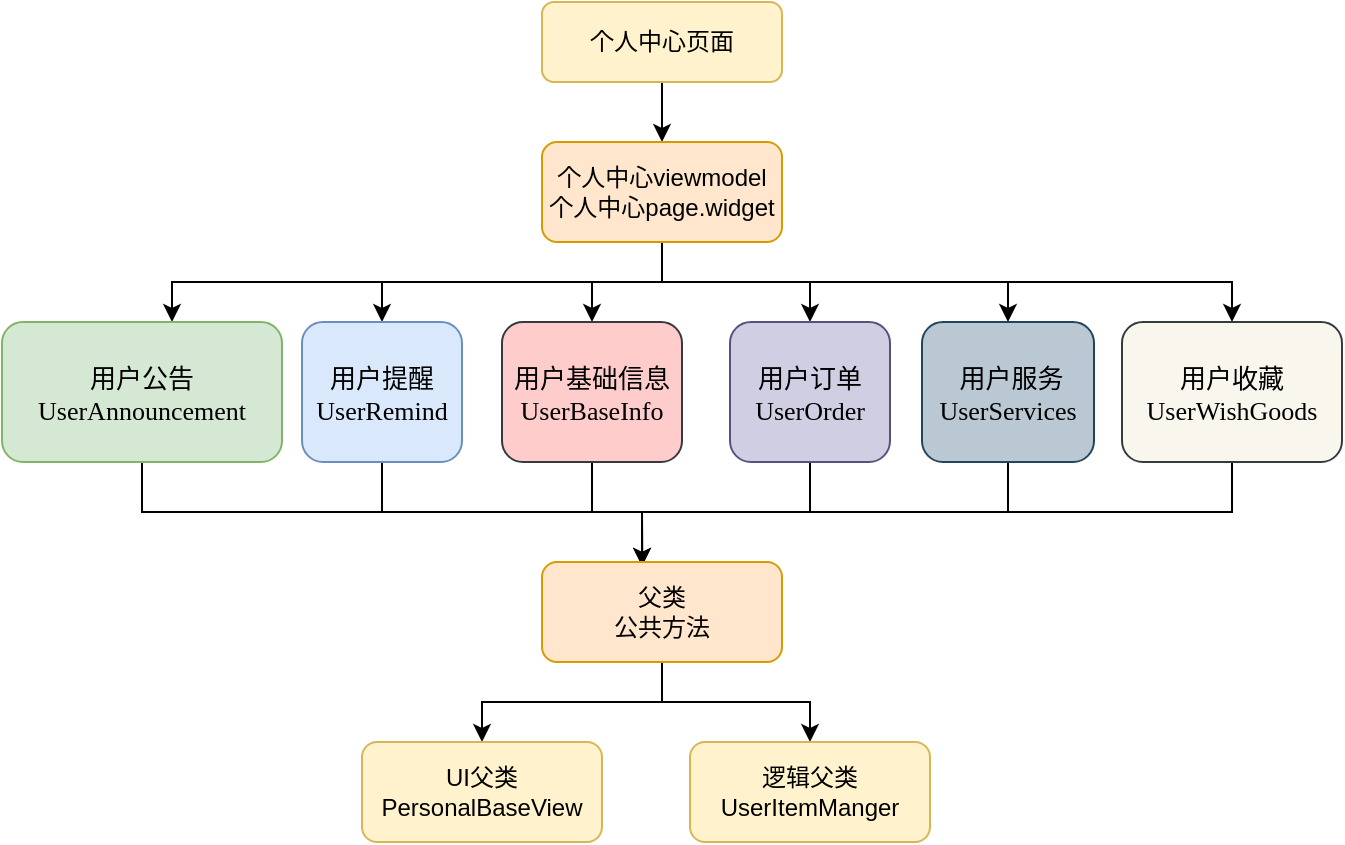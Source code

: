 <mxfile version="20.3.0" type="github">
  <diagram id="S-PRBfSUcIhuOkkNwVfM" name="第 1 页">
    <mxGraphModel dx="627" dy="453" grid="1" gridSize="10" guides="1" tooltips="1" connect="1" arrows="1" fold="1" page="1" pageScale="1" pageWidth="827" pageHeight="1169" math="0" shadow="0">
      <root>
        <mxCell id="0" />
        <mxCell id="1" parent="0" />
        <mxCell id="S0O6cVUTQWcl8Qn8XoUa-9" style="edgeStyle=orthogonalEdgeStyle;rounded=0;orthogonalLoop=1;jettySize=auto;html=1;exitX=0.5;exitY=1;exitDx=0;exitDy=0;" edge="1" parent="1" source="S0O6cVUTQWcl8Qn8XoUa-1" target="S0O6cVUTQWcl8Qn8XoUa-2">
          <mxGeometry relative="1" as="geometry" />
        </mxCell>
        <mxCell id="S0O6cVUTQWcl8Qn8XoUa-1" value="个人中心页面" style="rounded=1;whiteSpace=wrap;html=1;fillColor=#fff2cc;strokeColor=#d6b656;" vertex="1" parent="1">
          <mxGeometry x="370" y="140" width="120" height="40" as="geometry" />
        </mxCell>
        <mxCell id="S0O6cVUTQWcl8Qn8XoUa-10" style="edgeStyle=orthogonalEdgeStyle;rounded=0;orthogonalLoop=1;jettySize=auto;html=1;exitX=0.5;exitY=1;exitDx=0;exitDy=0;" edge="1" parent="1" source="S0O6cVUTQWcl8Qn8XoUa-2" target="S0O6cVUTQWcl8Qn8XoUa-3">
          <mxGeometry relative="1" as="geometry">
            <Array as="points">
              <mxPoint x="430" y="280" />
              <mxPoint x="185" y="280" />
            </Array>
          </mxGeometry>
        </mxCell>
        <mxCell id="S0O6cVUTQWcl8Qn8XoUa-11" style="edgeStyle=orthogonalEdgeStyle;rounded=0;orthogonalLoop=1;jettySize=auto;html=1;exitX=0.5;exitY=1;exitDx=0;exitDy=0;entryX=0.5;entryY=0;entryDx=0;entryDy=0;" edge="1" parent="1" source="S0O6cVUTQWcl8Qn8XoUa-2" target="S0O6cVUTQWcl8Qn8XoUa-4">
          <mxGeometry relative="1" as="geometry" />
        </mxCell>
        <mxCell id="S0O6cVUTQWcl8Qn8XoUa-12" style="edgeStyle=orthogonalEdgeStyle;rounded=0;orthogonalLoop=1;jettySize=auto;html=1;exitX=0.5;exitY=1;exitDx=0;exitDy=0;" edge="1" parent="1" source="S0O6cVUTQWcl8Qn8XoUa-2" target="S0O6cVUTQWcl8Qn8XoUa-5">
          <mxGeometry relative="1" as="geometry" />
        </mxCell>
        <mxCell id="S0O6cVUTQWcl8Qn8XoUa-13" style="edgeStyle=orthogonalEdgeStyle;rounded=0;orthogonalLoop=1;jettySize=auto;html=1;exitX=0.5;exitY=1;exitDx=0;exitDy=0;" edge="1" parent="1" source="S0O6cVUTQWcl8Qn8XoUa-2" target="S0O6cVUTQWcl8Qn8XoUa-6">
          <mxGeometry relative="1" as="geometry" />
        </mxCell>
        <mxCell id="S0O6cVUTQWcl8Qn8XoUa-14" style="edgeStyle=orthogonalEdgeStyle;rounded=0;orthogonalLoop=1;jettySize=auto;html=1;exitX=0.5;exitY=1;exitDx=0;exitDy=0;" edge="1" parent="1" source="S0O6cVUTQWcl8Qn8XoUa-2" target="S0O6cVUTQWcl8Qn8XoUa-7">
          <mxGeometry relative="1" as="geometry" />
        </mxCell>
        <mxCell id="S0O6cVUTQWcl8Qn8XoUa-15" style="edgeStyle=orthogonalEdgeStyle;rounded=0;orthogonalLoop=1;jettySize=auto;html=1;exitX=0.5;exitY=1;exitDx=0;exitDy=0;" edge="1" parent="1" source="S0O6cVUTQWcl8Qn8XoUa-2" target="S0O6cVUTQWcl8Qn8XoUa-8">
          <mxGeometry relative="1" as="geometry" />
        </mxCell>
        <mxCell id="S0O6cVUTQWcl8Qn8XoUa-2" value="个人中心viewmodel&lt;br&gt;个人中心page.widget" style="rounded=1;whiteSpace=wrap;html=1;fillColor=#ffe6cc;strokeColor=#d79b00;" vertex="1" parent="1">
          <mxGeometry x="370" y="210" width="120" height="50" as="geometry" />
        </mxCell>
        <mxCell id="S0O6cVUTQWcl8Qn8XoUa-20" style="edgeStyle=orthogonalEdgeStyle;rounded=0;orthogonalLoop=1;jettySize=auto;html=1;exitX=0.5;exitY=1;exitDx=0;exitDy=0;entryX=0.417;entryY=0.04;entryDx=0;entryDy=0;entryPerimeter=0;" edge="1" parent="1" source="S0O6cVUTQWcl8Qn8XoUa-3" target="S0O6cVUTQWcl8Qn8XoUa-19">
          <mxGeometry relative="1" as="geometry" />
        </mxCell>
        <mxCell id="S0O6cVUTQWcl8Qn8XoUa-3" value="&lt;p style=&quot;margin: 0px; font-stretch: normal; font-size: 13px; line-height: normal; font-family: &amp;quot;PingFang SC&amp;quot;;&quot;&gt;用户公告&lt;/p&gt;&lt;p style=&quot;margin: 0px; font-stretch: normal; font-size: 13px; line-height: normal; font-family: &amp;quot;PingFang SC&amp;quot;;&quot;&gt;UserAnnouncement&lt;br&gt;&lt;/p&gt;" style="rounded=1;whiteSpace=wrap;html=1;fillColor=#d5e8d4;strokeColor=#82b366;" vertex="1" parent="1">
          <mxGeometry x="100" y="300" width="140" height="70" as="geometry" />
        </mxCell>
        <mxCell id="S0O6cVUTQWcl8Qn8XoUa-21" style="edgeStyle=orthogonalEdgeStyle;rounded=0;orthogonalLoop=1;jettySize=auto;html=1;exitX=0.5;exitY=1;exitDx=0;exitDy=0;entryX=0.417;entryY=0.2;entryDx=0;entryDy=0;entryPerimeter=0;" edge="1" parent="1" source="S0O6cVUTQWcl8Qn8XoUa-4" target="S0O6cVUTQWcl8Qn8XoUa-19">
          <mxGeometry relative="1" as="geometry" />
        </mxCell>
        <mxCell id="S0O6cVUTQWcl8Qn8XoUa-4" value="&lt;p style=&quot;margin: 0px; font-stretch: normal; font-size: 13px; line-height: normal; font-family: &amp;quot;PingFang SC&amp;quot;;&quot;&gt;用户提醒&lt;/p&gt;&lt;p style=&quot;margin: 0px; font-stretch: normal; font-size: 13px; line-height: normal; font-family: &amp;quot;PingFang SC&amp;quot;;&quot;&gt;UserRemind&lt;br&gt;&lt;/p&gt;" style="rounded=1;whiteSpace=wrap;html=1;fillColor=#dae8fc;strokeColor=#6c8ebf;" vertex="1" parent="1">
          <mxGeometry x="250" y="300" width="80" height="70" as="geometry" />
        </mxCell>
        <mxCell id="S0O6cVUTQWcl8Qn8XoUa-22" style="edgeStyle=orthogonalEdgeStyle;rounded=0;orthogonalLoop=1;jettySize=auto;html=1;exitX=0.5;exitY=1;exitDx=0;exitDy=0;entryX=0.417;entryY=0.04;entryDx=0;entryDy=0;entryPerimeter=0;" edge="1" parent="1" source="S0O6cVUTQWcl8Qn8XoUa-5" target="S0O6cVUTQWcl8Qn8XoUa-19">
          <mxGeometry relative="1" as="geometry" />
        </mxCell>
        <mxCell id="S0O6cVUTQWcl8Qn8XoUa-5" value="&lt;p style=&quot;margin: 0px; font-stretch: normal; font-size: 13px; line-height: normal; font-family: &amp;quot;PingFang SC&amp;quot;;&quot;&gt;用户基础信息&lt;/p&gt;&lt;p style=&quot;margin: 0px; font-stretch: normal; font-size: 13px; line-height: normal; font-family: &amp;quot;PingFang SC&amp;quot;;&quot;&gt;UserBaseInfo&lt;br&gt;&lt;/p&gt;" style="rounded=1;whiteSpace=wrap;html=1;fillColor=#ffcccc;strokeColor=#36393d;" vertex="1" parent="1">
          <mxGeometry x="350" y="300" width="90" height="70" as="geometry" />
        </mxCell>
        <mxCell id="S0O6cVUTQWcl8Qn8XoUa-23" style="edgeStyle=orthogonalEdgeStyle;rounded=0;orthogonalLoop=1;jettySize=auto;html=1;exitX=0.5;exitY=1;exitDx=0;exitDy=0;entryX=0.417;entryY=0.2;entryDx=0;entryDy=0;entryPerimeter=0;" edge="1" parent="1" source="S0O6cVUTQWcl8Qn8XoUa-6" target="S0O6cVUTQWcl8Qn8XoUa-19">
          <mxGeometry relative="1" as="geometry" />
        </mxCell>
        <mxCell id="S0O6cVUTQWcl8Qn8XoUa-6" value="&lt;p style=&quot;margin: 0px; font-stretch: normal; font-size: 13px; line-height: normal; font-family: &amp;quot;PingFang SC&amp;quot;;&quot;&gt;用户订单&lt;/p&gt;&lt;p style=&quot;margin: 0px; font-stretch: normal; font-size: 13px; line-height: normal; font-family: &amp;quot;PingFang SC&amp;quot;;&quot;&gt;UserOrder&lt;br&gt;&lt;/p&gt;" style="rounded=1;whiteSpace=wrap;html=1;fillColor=#d0cee2;strokeColor=#56517e;" vertex="1" parent="1">
          <mxGeometry x="464" y="300" width="80" height="70" as="geometry" />
        </mxCell>
        <mxCell id="S0O6cVUTQWcl8Qn8XoUa-24" style="edgeStyle=orthogonalEdgeStyle;rounded=0;orthogonalLoop=1;jettySize=auto;html=1;exitX=0.5;exitY=1;exitDx=0;exitDy=0;entryX=0.417;entryY=0.2;entryDx=0;entryDy=0;entryPerimeter=0;" edge="1" parent="1" source="S0O6cVUTQWcl8Qn8XoUa-7" target="S0O6cVUTQWcl8Qn8XoUa-19">
          <mxGeometry relative="1" as="geometry" />
        </mxCell>
        <mxCell id="S0O6cVUTQWcl8Qn8XoUa-7" value="&lt;p style=&quot;margin: 0px; font-stretch: normal; font-size: 13px; line-height: normal; font-family: &amp;quot;PingFang SC&amp;quot;;&quot;&gt;&lt;span style=&quot;font-stretch: normal; line-height: normal; font-family: &amp;quot;Helvetica Neue&amp;quot;;&quot;&gt;&amp;nbsp;&lt;/span&gt;用户服务&lt;/p&gt;&lt;p style=&quot;margin: 0px; font-stretch: normal; font-size: 13px; line-height: normal; font-family: &amp;quot;PingFang SC&amp;quot;;&quot;&gt;UserServices&lt;br&gt;&lt;/p&gt;" style="rounded=1;whiteSpace=wrap;html=1;fillColor=#bac8d3;strokeColor=#23445d;" vertex="1" parent="1">
          <mxGeometry x="560" y="300" width="86" height="70" as="geometry" />
        </mxCell>
        <mxCell id="S0O6cVUTQWcl8Qn8XoUa-26" style="edgeStyle=orthogonalEdgeStyle;rounded=0;orthogonalLoop=1;jettySize=auto;html=1;exitX=0.5;exitY=1;exitDx=0;exitDy=0;entryX=0.417;entryY=0.2;entryDx=0;entryDy=0;entryPerimeter=0;" edge="1" parent="1" source="S0O6cVUTQWcl8Qn8XoUa-8" target="S0O6cVUTQWcl8Qn8XoUa-19">
          <mxGeometry relative="1" as="geometry" />
        </mxCell>
        <mxCell id="S0O6cVUTQWcl8Qn8XoUa-8" value="&lt;p style=&quot;margin: 0px; font-stretch: normal; font-size: 13px; line-height: normal; font-family: &amp;quot;PingFang SC&amp;quot;;&quot;&gt;用户收藏&lt;/p&gt;&lt;p style=&quot;margin: 0px; font-stretch: normal; font-size: 13px; line-height: normal; font-family: &amp;quot;PingFang SC&amp;quot;;&quot;&gt;UserWishGoods&lt;br&gt;&lt;/p&gt;" style="rounded=1;whiteSpace=wrap;html=1;fillColor=#f9f7ed;strokeColor=#36393d;" vertex="1" parent="1">
          <mxGeometry x="660" y="300" width="110" height="70" as="geometry" />
        </mxCell>
        <mxCell id="S0O6cVUTQWcl8Qn8XoUa-29" style="edgeStyle=orthogonalEdgeStyle;rounded=0;orthogonalLoop=1;jettySize=auto;html=1;exitX=0.5;exitY=1;exitDx=0;exitDy=0;entryX=0.5;entryY=0;entryDx=0;entryDy=0;" edge="1" parent="1" source="S0O6cVUTQWcl8Qn8XoUa-19" target="S0O6cVUTQWcl8Qn8XoUa-27">
          <mxGeometry relative="1" as="geometry" />
        </mxCell>
        <mxCell id="S0O6cVUTQWcl8Qn8XoUa-30" style="edgeStyle=orthogonalEdgeStyle;rounded=0;orthogonalLoop=1;jettySize=auto;html=1;exitX=0.5;exitY=1;exitDx=0;exitDy=0;" edge="1" parent="1" source="S0O6cVUTQWcl8Qn8XoUa-19" target="S0O6cVUTQWcl8Qn8XoUa-28">
          <mxGeometry relative="1" as="geometry" />
        </mxCell>
        <mxCell id="S0O6cVUTQWcl8Qn8XoUa-19" value="父类&lt;br&gt;公共方法&lt;span style=&quot;caret-color: rgba(0, 0, 0, 0); color: rgba(0, 0, 0, 0); font-family: monospace; font-size: 0px; text-align: start;&quot;&gt;%3CmxGraphModel%3E%3Croot%3E%3CmxCell%20id%3D%220%22%2F%3E%3CmxCell%20id%3D%221%22%20parent%3D%220%22%2F%3E%3CmxCell%20id%3D%222%22%20value%3D%22%E7%88%B6%E7%B1%BBUserItemManger%26lt%3Bbr%26gt%3B%E5%85%AC%E5%85%B1%E6%96%B9%E6%B3%95%22%20style%3D%22rounded%3D1%3BwhiteSpace%3Dwrap%3Bhtml%3D1%3B%22%20vertex%3D%221%22%20parent%3D%221%22%3E%3CmxGeometry%20x%3D%22370%22%20y%3D%22420%22%20width%3D%22120%22%20height%3D%2250%22%20as%3D%22geometry%22%2F%3E%3C%2FmxCell%3E%3C%2Froot%3E%3C%2FmxGraphModel%3E&lt;/span&gt;" style="rounded=1;whiteSpace=wrap;html=1;fillColor=#ffe6cc;strokeColor=#d79b00;" vertex="1" parent="1">
          <mxGeometry x="370" y="420" width="120" height="50" as="geometry" />
        </mxCell>
        <mxCell id="S0O6cVUTQWcl8Qn8XoUa-27" value="UI父类&lt;br&gt;PersonalBaseView" style="rounded=1;whiteSpace=wrap;html=1;fillColor=#fff2cc;strokeColor=#d6b656;" vertex="1" parent="1">
          <mxGeometry x="280" y="510" width="120" height="50" as="geometry" />
        </mxCell>
        <mxCell id="S0O6cVUTQWcl8Qn8XoUa-28" value="逻辑父类&lt;br&gt;UserItemManger" style="rounded=1;whiteSpace=wrap;html=1;fillColor=#fff2cc;strokeColor=#d6b656;" vertex="1" parent="1">
          <mxGeometry x="444" y="510" width="120" height="50" as="geometry" />
        </mxCell>
      </root>
    </mxGraphModel>
  </diagram>
</mxfile>
